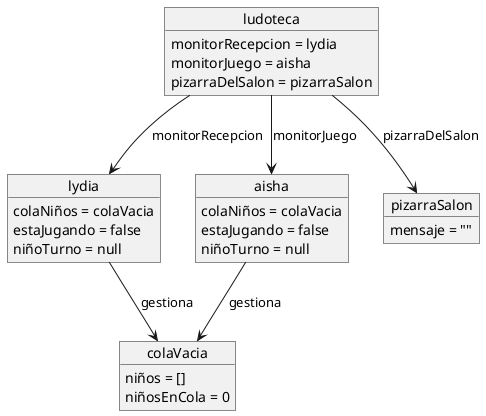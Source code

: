 @startuml
object ludoteca {
    monitorRecepcion = lydia
    monitorJuego = aisha
    pizarraDelSalon = pizarraSalon
}

object lydia {
    colaNiños = colaVacia
    estaJugando = false
    niñoTurno = null
}

object aisha {
    colaNiños = colaVacia
    estaJugando = false
    niñoTurno = null
}

object colaVacia {
    niños = []
    niñosEnCola = 0
}

object pizarraSalon {
    mensaje = ""
}

ludoteca --> lydia : monitorRecepcion
ludoteca --> aisha : monitorJuego
ludoteca --> pizarraSalon : pizarraDelSalon

lydia --> colaVacia : gestiona
aisha --> colaVacia : gestiona
@enduml
